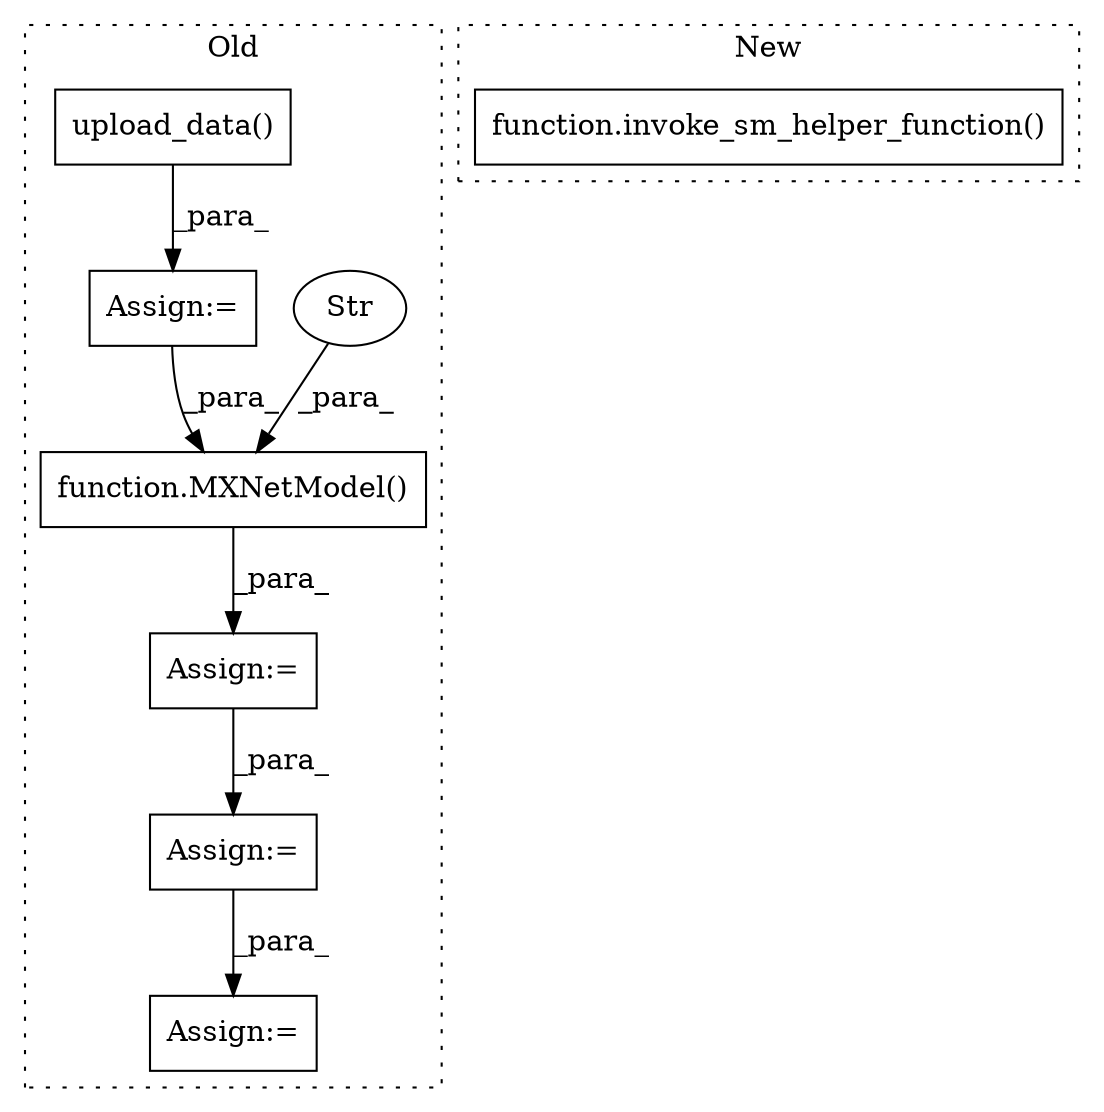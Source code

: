 digraph G {
subgraph cluster0 {
1 [label="function.MXNetModel()" a="75" s="1364,1461" l="11,165" shape="box"];
3 [label="Assign:=" a="68" s="1803" l="3" shape="box"];
4 [label="Assign:=" a="68" s="1361" l="3" shape="box"];
5 [label="Assign:=" a="68" s="1881" l="3" shape="box"];
6 [label="Str" a="66" s="1410" l="15" shape="ellipse"];
7 [label="upload_data()" a="75" s="1286" l="65" shape="box"];
8 [label="Assign:=" a="68" s="1283" l="3" shape="box"];
label = "Old";
style="dotted";
}
subgraph cluster1 {
2 [label="function.invoke_sm_helper_function()" a="75" s="1271,1416" l="26,1" shape="box"];
label = "New";
style="dotted";
}
1 -> 4 [label="_para_"];
3 -> 5 [label="_para_"];
4 -> 3 [label="_para_"];
6 -> 1 [label="_para_"];
7 -> 8 [label="_para_"];
8 -> 1 [label="_para_"];
}
